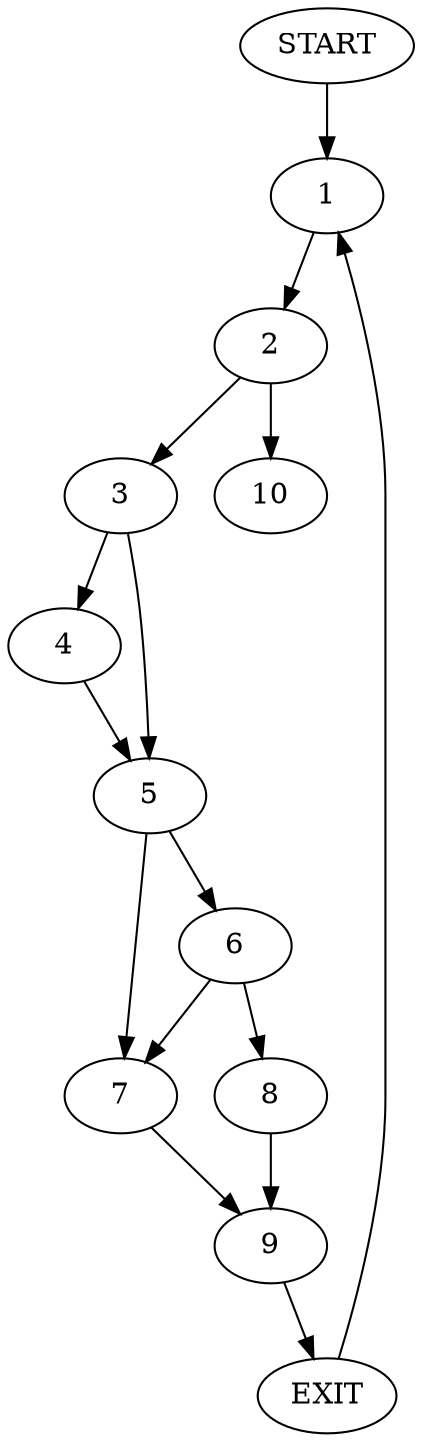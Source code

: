 digraph { 
0 [label="START"];
1;
2;
3;
4;
5;
6;
7;
8;
9;
10;
11[label="EXIT"];
0 -> 1;
1 -> 2;
2 -> 3;
2 -> 10;
3 -> 4;
3 -> 5;
4 -> 5;
5 -> 7;
5 -> 6;
6 -> 7;
6 -> 8;
7 -> 9;
8 -> 9;
9 -> 11;
11 -> 1;
}